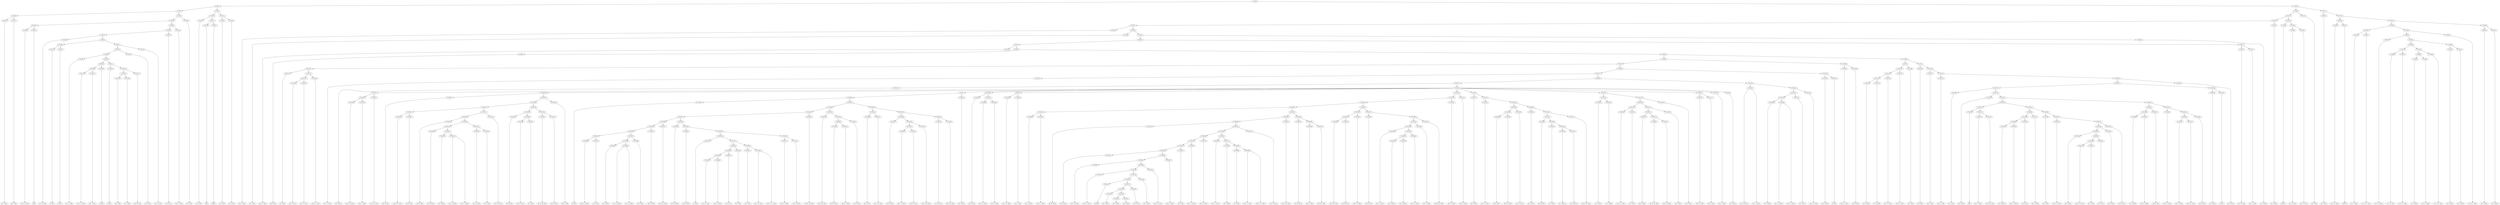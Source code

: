 digraph sample{
"C742(1)"->"C742(2)"
"C742(1)"->"C742(3)"
"C742(2)"->"C742(4)"
"C742(2)"->"C742(5)"
"C742(3)"->"C742(6)"
"C742(3)"->"C742(7)"
"C742(4)"->"C742(8)"
"C742(4)"->"C742(9)"
"C742(5)"->"C742(10)"
"C742(5)"->"C742(11)"
"C742(6)"->"C742(12)"
"C742(6)"->"C742(13)"
"C742(7)"->"C742(14)"
"C742(7)"->"C742(15)"
"C742(8)"->"C742(16)"
"C742(8)"->"C742(17)"
"C742(9)"->"C742(18)"
"C742(9)"->"C742(19)"
"C742(10)"->"C742(20)"
"C742(10)"->"C742(21)"
"C742(11)"->"C742(22)"
"C742(11)"->"C742(23)"
"C742(12)"->"C742(24)"
"C742(12)"->"C742(25)"
"C742(13)"->"[D  E  F](1)"
"C742(14)"->"[F  G  A](1)"
"C742(15)"->"C742(26)"
"C742(15)"->"C742(27)"
"C742(16)"->"[F  G  A](2)"
"C742(17)"->"[D  E  F](2)"
"C742(18)"->"C742(28)"
"C742(18)"->"C742(29)"
"C742(19)"->"[D  E  F](3)"
"C742(20)"->"[F  G  A](3)"
"C742(21)"->"C742(30)"
"C742(21)"->"C742(31)"
"C742(22)"->"[F  G  A](4)"
"C742(23)"->"[D  E  F](4)"
"C742(24)"->"C742(32)"
"C742(24)"->"C742(33)"
"C742(25)"->"C742(34)"
"C742(25)"->"C742(35)"
"C742(26)"->"C742(36)"
"C742(26)"->"C742(37)"
"C742(27)"->"C742(38)"
"C742(27)"->"C742(39)"
"C742(28)"->"C742(40)"
"C742(28)"->"C742(41)"
"C742(29)"->"C742(42)"
"C742(29)"->"C742(43)"
"C742(30)"->"[D](1)"
"C742(31)"->"[rest](1)"
"C742(32)"->"C742(44)"
"C742(32)"->"C742(45)"
"C742(33)"->"[D  F  Ais](1)"
"C742(34)"->"[rest](2)"
"C742(35)"->"C742(46)"
"C742(35)"->"C742(47)"
"C742(36)"->"[D  E  G  Ais](1)"
"C742(37)"->"[rest](3)"
"C742(38)"->"C742(48)"
"C742(38)"->"C742(49)"
"C742(39)"->"C742(50)"
"C742(39)"->"C742(51)"
"C742(40)"->"[Cis  E  G  A](1)"
"C742(41)"->"[A](1)"
"C742(42)"->"C742(52)"
"C742(42)"->"C742(53)"
"C742(43)"->"[D  F  G  A](1)"
"C742(44)"->"[D  E  F  A](1)"
"C742(45)"->"C742(54)"
"C742(45)"->"C742(55)"
"C742(46)"->"[D  E  F  A](2)"
"C742(47)"->"[D  F  G  A](2)"
"C742(48)"->"C742(56)"
"C742(48)"->"C742(57)"
"C742(49)"->"C742(58)"
"C742(49)"->"C742(59)"
"C742(50)"->"[D  G  Ais](1)"
"C742(51)"->"[D  G  Ais](2)"
"C742(52)"->"C742(60)"
"C742(52)"->"C742(61)"
"C742(53)"->"[D  F  A](1)"
"C742(54)"->"[D  F  A](2)"
"C742(55)"->"C742(62)"
"C742(55)"->"C742(63)"
"C742(56)"->"[C  F  G  A](1)"
"C742(57)"->"[C  D  E  F  A](1)"
"C742(58)"->"C742(64)"
"C742(58)"->"C742(65)"
"C742(59)"->"[C  D  E  F  A](2)"
"C742(60)"->"[C  F  G  A](2)"
"C742(61)"->"C742(66)"
"C742(61)"->"C742(67)"
"C742(62)"->"C676(1)"
"C742(62)"->"C135(1)"
"C742(63)"->"[C  E  Ais](1)"
"C742(64)"->"[C  E  G  Ais](1)"
"C742(65)"->"C742(68)"
"C742(65)"->"C742(69)"
"C742(66)"->"C742(70)"
"C742(66)"->"C742(71)"
"C742(67)"->"C742(72)"
"C742(67)"->"C742(73)"
"C676(1)"->"C742(74)"
"C676(1)"->"C742(75)"
"C135(1)"->"C742(76)"
"C135(1)"->"C742(77)"
"C742(68)"->"C742(78)"
"C742(68)"->"C742(79)"
"C742(69)"->"C742(80)"
"C742(69)"->"C742(81)"
"C742(70)"->"[F  A](1)"
"C742(71)"->"[F  A](2)"
"C742(72)"->"C742(82)"
"C742(72)"->"C742(83)"
"C742(73)"->"[D  F  G  A](3)"
"C742(74)"->"[D  E  F  A](3)"
"C742(75)"->"C742(84)"
"C742(75)"->"C742(85)"
"C742(76)"->"[D  E  F  A](4)"
"C742(77)"->"[D  F  G  A](4)"
"C742(78)"->"C742(86)"
"C742(78)"->"C742(87)"
"C742(79)"->"C742(88)"
"C742(79)"->"C742(89)"
"C742(80)"->"[D  G  Ais](3)"
"C742(81)"->"[D  G  Ais](4)"
"C742(82)"->"C742(90)"
"C742(82)"->"C742(91)"
"C742(83)"->"[D  F  A](3)"
"C742(84)"->"[D  F  A](4)"
"C742(85)"->"C742(92)"
"C742(85)"->"C742(93)"
"C742(86)"->"[C  F  G  A](3)"
"C742(87)"->"[C  D  E  F  A](3)"
"C742(88)"->"C742(94)"
"C742(88)"->"C742(95)"
"C742(89)"->"[C  D  E  F  A](4)"
"C742(90)"->"[C  F  G  A](4)"
"C742(91)"->"C742(96)"
"C742(91)"->"C724(1)"
"C742(92)"->"C742(97)"
"C742(92)"->"C742(98)"
"C742(93)"->"C676(2)"
"C742(93)"->"C135(2)"
"C742(94)"->"[C  E  Ais](2)"
"C742(95)"->"[C  E  G  Ais](2)"
"C742(96)"->"C742(99)"
"C742(96)"->"C742(100)"
"C724(1)"->"C742(101)"
"C724(1)"->"C742(102)"
"C742(97)"->"C742(103)"
"C742(97)"->"C742(104)"
"C742(98)"->"C742(105)"
"C742(98)"->"C742(106)"
"C676(2)"->"C742(107)"
"C676(2)"->"C742(108)"
"C135(2)"->"C742(109)"
"C135(2)"->"C742(110)"
"C742(99)"->"C742(111)"
"C742(99)"->"C742(112)"
"C742(100)"->"[F  A](3)"
"C742(101)"->"[F  A](4)"
"C742(102)"->"C742(113)"
"C742(102)"->"C742(114)"
"C742(103)"->"C742(115)"
"C742(103)"->"C742(116)"
"C742(104)"->"C742(117)"
"C742(104)"->"C742(118)"
"C742(105)"->"[Cis  E  G  A](2)"
"C742(106)"->"[Cis  E  A](1)"
"C742(107)"->"C742(119)"
"C742(107)"->"C742(120)"
"C742(108)"->"[D  F  A](5)"
"C742(109)"->"[D  F  A](6)"
"C742(110)"->"C742(121)"
"C742(110)"->"C742(122)"
"C742(111)"->"[Cis  E  G  A](3)"
"C742(112)"->"[Cis  G  A](1)"
"C742(113)"->"C742(123)"
"C742(113)"->"C742(124)"
"C742(114)"->"[D  E  F  A](5)"
"C742(115)"->"[D  F  A](7)"
"C742(116)"->"C742(125)"
"C742(116)"->"C742(126)"
"C742(117)"->"C742(127)"
"C742(117)"->"C742(128)"
"C742(118)"->"C742(129)"
"C742(118)"->"C742(130)"
"C742(119)"->"C742(131)"
"C742(119)"->"C742(132)"
"C742(120)"->"[Cis  E  G  A](4)"
"C742(121)"->"[Cis  E  A](2)"
"C742(122)"->"C742(133)"
"C742(122)"->"C742(134)"
"C742(123)"->"[D  F  A](8)"
"C742(124)"->"[D  F  A](9)"
"C742(125)"->"C742(135)"
"C742(125)"->"C742(136)"
"C742(126)"->"[Cis  E  G  A](5)"
"C742(127)"->"[D  F  G  A](5)"
"C742(128)"->"C742(137)"
"C742(128)"->"C742(138)"
"C742(129)"->"[Cis  E  A](3)"
"C742(130)"->"[E  A](1)"
"C742(131)"->"C742(139)"
"C742(131)"->"C742(140)"
"C742(132)"->"[D  F  G  A](6)"
"C742(133)"->"[D  E  F  A](6)"
"C742(134)"->"C742(141)"
"C742(134)"->"C742(142)"
"C742(135)"->"[D  E  F  A](7)"
"C742(136)"->"[D  F  G  A](7)"
"C742(137)"->"C742(143)"
"C742(137)"->"C742(144)"
"C742(138)"->"C742(145)"
"C742(138)"->"C742(146)"
"C742(139)"->"[D  G  Ais](5)"
"C742(140)"->"[D  G  Ais](6)"
"C742(141)"->"C742(147)"
"C742(141)"->"C742(148)"
"C742(142)"->"[D  F  A](10)"
"C742(143)"->"[D  F  A](11)"
"C742(144)"->"C313(1)"
"C742(144)"->"C742(149)"
"C742(144)"->"C313(2)"
"C742(144)"->"C742(150)"
"C742(144)"->"C313(3)"
"C742(144)"->"C742(151)"
"C742(144)"->"C313(4)"
"C742(144)"->"C742(152)"
"C742(144)"->"C463(1)"
"C742(144)"->"C742(153)"
"C742(144)"->"C463(2)"
"C742(145)"->"[E  G  A  Ais](1)"
"C742(145)"->"[E  F  G  Ais](1)"
"C742(146)"->"C742(154)"
"C742(146)"->"C742(155)"
"C742(147)"->"C742(156)"
"C742(147)"->"C742(157)"
"C742(148)"->"C742(158)"
"C742(148)"->"C742(159)"
"C313(1)"->"C742(160)"
"C313(1)"->"C742(161)"
"C742(149)"->"C742(162)"
"C742(149)"->"C742(163)"
"C313(2)"->"C742(164)"
"C313(2)"->"C742(165)"
"C742(150)"->"C742(166)"
"C742(150)"->"C742(167)"
"C313(3)"->"C742(168)"
"C313(3)"->"C742(169)"
"C742(151)"->"C742(170)"
"C742(151)"->"C742(171)"
"C313(4)"->"C742(172)"
"C313(4)"->"C742(173)"
"C742(152)"->"C742(174)"
"C742(152)"->"C742(175)"
"C463(1)"->"C742(176)"
"C463(1)"->"C742(177)"
"C742(153)"->"[D  F  G  A](8)"
"C463(2)"->"[D  F  A](12)"
"C742(154)"->"C742(178)"
"C742(154)"->"C742(179)"
"C742(155)"->"[Cis  E  G  A](6)"
"C742(156)"->"[E  G  A](1)"
"C742(157)"->"C742(180)"
"C742(157)"->"C742(181)"
"C742(158)"->"[D  F  A](13)"
"C742(159)"->"[D  A](1)"
"C742(160)"->"C742(182)"
"C742(160)"->"C742(183)"
"C742(161)"->"[Cis  E  G  A](7)"
"C742(162)"->"[Cis  E  A](4)"
"C742(163)"->"C742(184)"
"C742(163)"->"C742(185)"
"C742(164)"->"C742(186)"
"C742(164)"->"C742(187)"
"C742(165)"->"[D  F  A](14)"
"C742(166)"->"[D  F  A](15)"
"C742(167)"->"C742(188)"
"C742(167)"->"C742(189)"
"C742(168)"->"[Cis  E  G  A](8)"
"C742(169)"->"[Cis  G  A](2)"
"C742(170)"->"C742(190)"
"C742(170)"->"C742(191)"
"C742(171)"->"[D  E  F  A](8)"
"C742(172)"->"[D  F  A](16)"
"C742(173)"->"C742(192)"
"C742(173)"->"C742(193)"
"C742(174)"->"C742(194)"
"C742(174)"->"C742(195)"
"C742(175)"->"C742(196)"
"C742(175)"->"C742(197)"
"C742(176)"->"[Cis  E  G  A](9)"
"C742(177)"->"[Cis  E  A](5)"
"C742(178)"->"C742(198)"
"C742(178)"->"C742(199)"
"C742(179)"->"[D  F  A](17)"
"C742(180)"->"[D  F  A](18)"
"C742(181)"->"C742(200)"
"C742(181)"->"C742(201)"
"C742(182)"->"[Cis  E  G  A](10)"
"C742(183)"->"[D  F  G  A](9)"
"C742(184)"->"C742(202)"
"C742(184)"->"C742(203)"
"C742(185)"->"[Cis  E  A](6)"
"C742(186)"->"[E  A](2)"
"C742(187)"->"C742(204)"
"C742(187)"->"C742(205)"
"C742(188)"->"[D  F  G  A](10)"
"C742(189)"->"[D  E  F  A](9)"
"C742(190)"->"C742(206)"
"C742(190)"->"C742(207)"
"C742(191)"->"[D  E  F  A](10)"
"C742(192)"->"[D  F  G  A](11)"
"C742(193)"->"C742(208)"
"C742(193)"->"C742(209)"
"C742(194)"->"[D  G  Ais](7)"
"C742(195)"->"[D  G  Ais](8)"
"C742(196)"->"C742(210)"
"C742(196)"->"C742(211)"
"C742(197)"->"[D  F  A](19)"
"C742(198)"->"[D  F  A](20)"
"C742(199)"->"[E  G  A  Ais](2)"
"C742(199)"->"[E  F  G  Ais](2)"
"C742(200)"->"C742(212)"
"C742(200)"->"C742(213)"
"C742(201)"->"C742(214)"
"C742(201)"->"C742(215)"
"C742(202)"->"C742(216)"
"C742(202)"->"C742(217)"
"C742(203)"->"C742(218)"
"C742(203)"->"C742(219)"
"C742(204)"->"C742(220)"
"C742(204)"->"C742(221)"
"C742(205)"->"C742(222)"
"C742(205)"->"C742(223)"
"C742(206)"->"C742(224)"
"C742(206)"->"C742(225)"
"C742(207)"->"C742(226)"
"C742(207)"->"C742(227)"
"C742(208)"->"C742(228)"
"C742(208)"->"C742(229)"
"C742(209)"->"C742(230)"
"C742(209)"->"C742(231)"
"C742(210)"->"C742(232)"
"C742(210)"->"C742(233)"
"C742(211)"->"C742(234)"
"C742(211)"->"C742(235)"
"C742(212)"->"C742(236)"
"C742(212)"->"C742(237)"
"C742(213)"->"C742(238)"
"C742(213)"->"C742(239)"
"C742(214)"->"C742(240)"
"C742(214)"->"C742(241)"
"C742(215)"->"C742(242)"
"C742(215)"->"C742(243)"
"C742(216)"->"C742(244)"
"C742(216)"->"C742(245)"
"C742(217)"->"C742(246)"
"C742(217)"->"C742(247)"
"C742(218)"->"C742(248)"
"C742(218)"->"C742(249)"
"C742(219)"->"C742(250)"
"C742(219)"->"C742(251)"
"C742(220)"->"C742(252)"
"C742(220)"->"C742(253)"
"C742(221)"->"C742(254)"
"C742(221)"->"C742(255)"
"C742(222)"->"C742(256)"
"C742(222)"->"C742(257)"
"C742(223)"->"C742(258)"
"C742(223)"->"C742(259)"
"C742(224)"->"C742(260)"
"C742(224)"->"C742(261)"
"C742(225)"->"C742(262)"
"C742(225)"->"C742(263)"
"C742(226)"->"C742(264)"
"C742(226)"->"C742(265)"
"C742(227)"->"C742(266)"
"C742(227)"->"C742(267)"
"C742(228)"->"C742(268)"
"C742(228)"->"C742(269)"
"C742(229)"->"[D  F  G  A](12)"
"C742(230)"->"[D  F  A](21)"
"C742(231)"->"C742(270)"
"C742(231)"->"C742(271)"
"C742(232)"->"[Cis  E  G  A](11)"
"C742(233)"->"[E  G  A](2)"
"C742(234)"->"C742(272)"
"C742(234)"->"C742(273)"
"C742(235)"->"[D  F  A](22)"
"C742(236)"->"[D](2)"
"C742(237)"->"C742(274)"
"C742(237)"->"C742(275)"
"C742(238)"->"C742(276)"
"C742(238)"->"C742(277)"
"C742(239)"->"C742(278)"
"C742(239)"->"C742(279)"
"C742(240)"->"C742(280)"
"C742(240)"->"C742(281)"
"C742(241)"->"[D  Fis  A](1)"
"C742(242)"->"[D  Fis  A  B](1)"
"C742(243)"->"C742(282)"
"C742(243)"->"C742(283)"
"C742(244)"->"[Cis  D  Fis  A](1)"
"C742(245)"->"[D  Fis  A](2)"
"C742(246)"->"C742(284)"
"C742(246)"->"C742(285)"
"C742(247)"->"[D  E  Fis  A](1)"
"C742(248)"->"[D  Fis  A](3)"
"C742(249)"->"C742(286)"
"C742(249)"->"C742(287)"
"C742(250)"->"[D  Fis  Gis  B](1)"
"C742(251)"->"[D  Gis  B](1)"
"C742(252)"->"C742(288)"
"C742(252)"->"C742(289)"
"C742(253)"->"[D  Fis  Gis  B](2)"
"C742(254)"->"[D  E  Gis  B](1)"
"C742(255)"->"C742(290)"
"C742(255)"->"C742(291)"
"C742(256)"->"[D  G  A](1)"
"C742(257)"->"[Cis  D  G  A](1)"
"C742(258)"->"C742(292)"
"C742(258)"->"C742(293)"
"C742(259)"->"C742(294)"
"C742(259)"->"C742(295)"
"C742(260)"->"[D  G  A  B](1)"
"C742(261)"->"[Cis  D  G  A](2)"
"C742(262)"->"C742(296)"
"C742(262)"->"C742(297)"
"C742(263)"->"C742(298)"
"C742(263)"->"C742(299)"
"C742(264)"->"C742(300)"
"C742(264)"->"C742(301)"
"C742(265)"->"[D  Fis  A  B](2)"
"C742(266)"->"[D  Fis  A](4)"
"C742(267)"->"C742(302)"
"C742(267)"->"C742(303)"
"C742(268)"->"[D  Fis  A](5)"
"C742(269)"->"[D  Fis  A  B](3)"
"C742(270)"->"C742(304)"
"C742(270)"->"C742(305)"
"C742(271)"->"[Cis  D  Fis  A](2)"
"C742(272)"->"[D  Fis  A](6)"
"C742(273)"->"C742(306)"
"C742(273)"->"C742(307)"
"C742(274)"->"[D  E  G  B](1)"
"C742(275)"->"[D  Fis  G  B](1)"
"C742(276)"->"C742(308)"
"C742(276)"->"C742(309)"
"C742(277)"->"[D  G  A  B](2)"
"C742(278)"->"[D  G  B](1)"
"C742(279)"->"C742(310)"
"C742(279)"->"C742(311)"
"C742(280)"->"[D  G  Ais](9)"
"C742(281)"->"[D  E  G  Ais](2)"
"C742(282)"->"C742(312)"
"C742(282)"->"C742(313)"
"C742(283)"->"[D  Fis  A](7)"
"C742(284)"->"[D  Fis  A](8)"
"C742(285)"->"C742(314)"
"C742(285)"->"C742(315)"
"C742(286)"->"[D  E  G  A](1)"
"C742(287)"->"[D  G  A](2)"
"C742(288)"->"C742(316)"
"C742(288)"->"C742(317)"
"C742(289)"->"C742(318)"
"C742(289)"->"C742(319)"
"C742(290)"->"C742(320)"
"C742(290)"->"C742(321)"
"C742(291)"->"[D  Fis  A](9)"
"C742(292)"->"[D  Fis  A](10)"
"C742(293)"->"C742(322)"
"C742(293)"->"C742(323)"
"C742(294)"->"[D  Fis  A](11)"
"C742(295)"->"[D  Fis  A  B](4)"
"C742(296)"->"C742(324)"
"C742(296)"->"C742(325)"
"C742(297)"->"[Cis  D  Fis  A](3)"
"C742(298)"->"[D  Fis  A](12)"
"C742(299)"->"C742(326)"
"C742(299)"->"C742(327)"
"C742(300)"->"[D  E  Fis  A](2)"
"C742(301)"->"[D  Fis  A](13)"
"C742(302)"->"C742(328)"
"C742(302)"->"C742(329)"
"C742(303)"->"[D  Fis  Gis  B](3)"
"C742(304)"->"[D  Gis  B](2)"
"C742(305)"->"C742(330)"
"C742(305)"->"C742(331)"
"C742(306)"->"[D  Fis  Gis  B](4)"
"C742(307)"->"[D  E  Gis  B](2)"
"C742(308)"->"C742(332)"
"C742(308)"->"C742(333)"
"C742(309)"->"[D  G  A](3)"
"C742(310)"->"[Cis  D  G  A](3)"
"C742(311)"->"C742(334)"
"C742(311)"->"C742(335)"
"C742(312)"->"[D  G  A  B](3)"
"C742(313)"->"[Cis  D  G  A](4)"
"C742(314)"->"C742(336)"
"C742(314)"->"C742(337)"
"C742(315)"->"C742(338)"
"C742(315)"->"C742(339)"
"C742(316)"->"C742(340)"
"C742(316)"->"C742(341)"
"C742(317)"->"[D  Fis  A  B](5)"
"C742(318)"->"[D  Fis  A](14)"
"C742(319)"->"C742(342)"
"C742(319)"->"C742(343)"
"C742(320)"->"[D  Fis  A](15)"
"C742(321)"->"[D  Fis  A  B](6)"
"C742(322)"->"C742(344)"
"C742(322)"->"C742(345)"
"C742(323)"->"[Cis  D  Fis  A](4)"
"C742(324)"->"[D  Fis  A](16)"
"C742(325)"->"C742(346)"
"C742(325)"->"C742(347)"
"C742(326)"->"[D  E  G  B](2)"
"C742(327)"->"[D  Fis  G  B](2)"
"C742(328)"->"C742(348)"
"C742(328)"->"C742(349)"
"C742(329)"->"[D  G  A  B](4)"
"C742(330)"->"[D  G  B](2)"
"C742(331)"->"C742(350)"
"C742(331)"->"C742(351)"
"C742(332)"->"[D  G  Ais](10)"
"C742(333)"->"[D  E  G  Ais](3)"
"C742(334)"->"C742(352)"
"C742(334)"->"C742(353)"
"C742(335)"->"[D  Fis  A](17)"
"C742(336)"->"[D  Fis  A](18)"
"C742(337)"->"C742(354)"
"C742(337)"->"C742(355)"
"C742(338)"->"[D  E  G  A](2)"
"C742(339)"->"[D  G  A](4)"
"C742(340)"->"C742(356)"
"C742(340)"->"C742(357)"
"C742(341)"->"[D  Fis  A](19)"
"C742(342)"->"[D  Fis  A](20)"
"C742(343)"->"C742(358)"
"C742(343)"->"C742(359)"
"C742(344)"->"[D  F  G  A](13)"
"C742(345)"->"[D  E  F  A](11)"
"C742(346)"->"C742(360)"
"C742(346)"->"C742(361)"
"C742(347)"->"[D  E  F  A](12)"
"C742(348)"->"[D  F  G  A](14)"
"C742(349)"->"C742(362)"
"C742(349)"->"C742(363)"
"C742(350)"->"[D  G  Ais](11)"
"C742(351)"->"[D  G  Ais](12)"
"C742(352)"->"C742(364)"
"C742(352)"->"C742(365)"
"C742(353)"->"[D  F  A](23)"
"C742(354)"->"[D  F  A](24)"
"C742(355)"->"[E  G  A  Ais](3)"
"C742(355)"->"[E  F  G  Ais](3)"
"C742(356)"->"C742(366)"
"C742(356)"->"C742(367)"
"C742(357)"->"C742(368)"
"C742(357)"->"C742(369)"
"C742(358)"->"C742(370)"
"C742(358)"->"C742(371)"
"C742(359)"->"C742(372)"
"C742(359)"->"C742(373)"
"C742(360)"->"C742(374)"
"C742(360)"->"C742(375)"
"C742(361)"->"C742(376)"
"C742(361)"->"C742(377)"
"C742(362)"->"C742(378)"
"C742(362)"->"C742(379)"
"C742(363)"->"[D  F  G  A](15)"
"C742(364)"->"[D  F  A](25)"
"C742(365)"->"C742(380)"
"C742(365)"->"C742(381)"
"C742(366)"->"[Cis  E  G  A](12)"
"C742(367)"->"[E  G  A](3)"
"C742(368)"->"C742(382)"
"C742(368)"->"C742(383)"
"C742(369)"->"[D  F  A](26)"
"C742(370)"->"[D  A](2)"
"C742(371)"->"C742(384)"
"C742(371)"->"C742(385)"
"C742(372)"->"[D  F  G  A](16)"
"C742(373)"->"[D  E  F  A](13)"
"C742(374)"->"C742(386)"
"C742(374)"->"C742(387)"
"C742(375)"->"[D  E  F  A](14)"
"C742(376)"->"[D  F  G  A](17)"
"C742(377)"->"C742(388)"
"C742(377)"->"C742(389)"
"C742(378)"->"[D  G  Ais](13)"
"C742(379)"->"[D  G  Ais](14)"
"C742(380)"->"C742(390)"
"C742(380)"->"C742(391)"
"C742(381)"->"[D  F  A](27)"
"C742(382)"->"[D  F  A](28)"
"C742(383)"->"[E  G  A  Ais](4)"
"C742(383)"->"[E  F  G  Ais](4)"
"C742(384)"->"C742(392)"
"C742(384)"->"C742(393)"
"C742(385)"->"C742(394)"
"C742(385)"->"C742(395)"
"C742(386)"->"C742(396)"
"C742(386)"->"C742(397)"
"C742(387)"->"[D  F  G  A](18)"
"C742(388)"->"[D  F  A](29)"
"C742(389)"->"C742(398)"
"C742(389)"->"C742(399)"
"C742(390)"->"[Cis  E  G  A](13)"
"C742(391)"->"[E  G  A](4)"
"C742(392)"->"C742(400)"
"C742(392)"->"C742(401)"
"C742(393)"->"[D  E  F](5)"
"C742(394)"->"[F  G  A](5)"
"C742(395)"->"[Cis  F  G  A](1)"
"C742(395)"->"[Cis  E  F  G  A](1)"
"C742(396)"->"C742(402)"
"C742(396)"->"C742(403)"
"C742(397)"->"[D  E  F](6)"
"C742(398)"->"[F  G  A](6)"
"C742(399)"->"[Cis  F  G  A](2)"
"C742(399)"->"[Cis  E  F  G  A](2)"
"C742(400)"->"C742(404)"
"C742(400)"->"C742(405)"
"C742(401)"->"[D  E  F](7)"
"C742(402)"->"[F  Gis  A](1)"
"C742(403)"->"C742(406)"
"C742(403)"->"C742(407)"
"C742(404)"->"[Cis  D  F  A](1)"
"C742(405)"->"[D  E  F  A](15)"
"C742(406)"->"C742(408)"
"C742(406)"->"C742(409)"
"C742(407)"->"[D  E  F  A](16)"
"C742(408)"->"[D  F  Gis  A](1)"
"C742(409)"->"C742(410)"
"C742(409)"->"C742(411)"
"C742(410)"->"C742(412)"
"C742(410)"->"C742(413)"
"C742(411)"->"[Cis  D  F  A](2)"
"C742(412)"->"[D  E  F  A](17)"
"C742(413)"->"C742(414)"
"C742(413)"->"C742(415)"
"C742(414)"->"C742(416)"
"C742(414)"->"C742(417)"
"C742(415)"->"[D  F  A](30)"
"C742(416)"->"[rest](4)"
"C742(417)"->"C742(418)"
"C742(417)"->"C742(419)"
"C742(418)"->"C742(420)"
"C742(418)"->"C742(421)"
"C742(419)"->"[D  F  A](31)"
"C742(420)"->"[D  F  A](32)"
"C742(421)"->"C742(422)"
"C742(421)"->"C742(423)"
"C742(422)"->"[D  F  A](33)"
"C742(423)"->"[D  F  A](34)"
{rank = min; "C742(1)";}
{rank = same; "C742(2)"; "C742(3)";}
{rank = same; "C742(4)"; "C742(5)"; "C742(6)"; "C742(7)";}
{rank = same; "C742(8)"; "C742(9)"; "C742(10)"; "C742(11)"; "C742(12)"; "C742(13)"; "C742(14)"; "C742(15)";}
{rank = same; "C742(16)"; "C742(17)"; "C742(18)"; "C742(19)"; "C742(20)"; "C742(21)"; "C742(22)"; "C742(23)"; "C742(24)"; "C742(25)"; "C742(26)"; "C742(27)";}
{rank = same; "C742(28)"; "C742(29)"; "C742(30)"; "C742(31)"; "C742(32)"; "C742(33)"; "C742(34)"; "C742(35)"; "C742(36)"; "C742(37)"; "C742(38)"; "C742(39)";}
{rank = same; "C742(40)"; "C742(41)"; "C742(42)"; "C742(43)"; "C742(44)"; "C742(45)"; "C742(46)"; "C742(47)"; "C742(48)"; "C742(49)"; "C742(50)"; "C742(51)";}
{rank = same; "C742(52)"; "C742(53)"; "C742(54)"; "C742(55)"; "C742(56)"; "C742(57)"; "C742(58)"; "C742(59)";}
{rank = same; "C742(60)"; "C742(61)"; "C742(62)"; "C742(63)"; "C742(64)"; "C742(65)";}
{rank = same; "C742(66)"; "C742(67)"; "C676(1)"; "C135(1)"; "C742(68)"; "C742(69)";}
{rank = same; "C742(70)"; "C742(71)"; "C742(72)"; "C742(73)"; "C742(74)"; "C742(75)"; "C742(76)"; "C742(77)"; "C742(78)"; "C742(79)"; "C742(80)"; "C742(81)";}
{rank = same; "C742(82)"; "C742(83)"; "C742(84)"; "C742(85)"; "C742(86)"; "C742(87)"; "C742(88)"; "C742(89)";}
{rank = same; "C742(90)"; "C742(91)"; "C742(92)"; "C742(93)"; "C742(94)"; "C742(95)";}
{rank = same; "C742(96)"; "C724(1)"; "C742(97)"; "C742(98)"; "C676(2)"; "C135(2)";}
{rank = same; "C742(99)"; "C742(100)"; "C742(101)"; "C742(102)"; "C742(103)"; "C742(104)"; "C742(105)"; "C742(106)"; "C742(107)"; "C742(108)"; "C742(109)"; "C742(110)";}
{rank = same; "C742(111)"; "C742(112)"; "C742(113)"; "C742(114)"; "C742(115)"; "C742(116)"; "C742(117)"; "C742(118)"; "C742(119)"; "C742(120)"; "C742(121)"; "C742(122)";}
{rank = same; "C742(123)"; "C742(124)"; "C742(125)"; "C742(126)"; "C742(127)"; "C742(128)"; "C742(129)"; "C742(130)"; "C742(131)"; "C742(132)"; "C742(133)"; "C742(134)";}
{rank = same; "C742(135)"; "C742(136)"; "C742(137)"; "C742(138)"; "C742(139)"; "C742(140)"; "C742(141)"; "C742(142)";}
{rank = same; "C742(143)"; "C742(144)"; "C742(145)"; "C742(146)"; "C742(147)"; "C742(148)";}
{rank = same; "C313(1)"; "C742(149)"; "C313(2)"; "C742(150)"; "C313(3)"; "C742(151)"; "C313(4)"; "C742(152)"; "C463(1)"; "C742(153)"; "C463(2)"; "C742(154)"; "C742(155)"; "C742(156)"; "C742(157)"; "C742(158)"; "C742(159)";}
{rank = same; "C742(160)"; "C742(161)"; "C742(162)"; "C742(163)"; "C742(164)"; "C742(165)"; "C742(166)"; "C742(167)"; "C742(168)"; "C742(169)"; "C742(170)"; "C742(171)"; "C742(172)"; "C742(173)"; "C742(174)"; "C742(175)"; "C742(176)"; "C742(177)"; "C742(178)"; "C742(179)"; "C742(180)"; "C742(181)";}
{rank = same; "C742(182)"; "C742(183)"; "C742(184)"; "C742(185)"; "C742(186)"; "C742(187)"; "C742(188)"; "C742(189)"; "C742(190)"; "C742(191)"; "C742(192)"; "C742(193)"; "C742(194)"; "C742(195)"; "C742(196)"; "C742(197)"; "C742(198)"; "C742(199)"; "C742(200)"; "C742(201)";}
{rank = same; "C742(202)"; "C742(203)"; "C742(204)"; "C742(205)"; "C742(206)"; "C742(207)"; "C742(208)"; "C742(209)"; "C742(210)"; "C742(211)"; "C742(212)"; "C742(213)"; "C742(214)"; "C742(215)";}
{rank = same; "C742(216)"; "C742(217)"; "C742(218)"; "C742(219)"; "C742(220)"; "C742(221)"; "C742(222)"; "C742(223)"; "C742(224)"; "C742(225)"; "C742(226)"; "C742(227)"; "C742(228)"; "C742(229)"; "C742(230)"; "C742(231)"; "C742(232)"; "C742(233)"; "C742(234)"; "C742(235)"; "C742(236)"; "C742(237)"; "C742(238)"; "C742(239)"; "C742(240)"; "C742(241)"; "C742(242)"; "C742(243)";}
{rank = same; "C742(244)"; "C742(245)"; "C742(246)"; "C742(247)"; "C742(248)"; "C742(249)"; "C742(250)"; "C742(251)"; "C742(252)"; "C742(253)"; "C742(254)"; "C742(255)"; "C742(256)"; "C742(257)"; "C742(258)"; "C742(259)"; "C742(260)"; "C742(261)"; "C742(262)"; "C742(263)"; "C742(264)"; "C742(265)"; "C742(266)"; "C742(267)"; "C742(268)"; "C742(269)"; "C742(270)"; "C742(271)"; "C742(272)"; "C742(273)"; "C742(274)"; "C742(275)"; "C742(276)"; "C742(277)"; "C742(278)"; "C742(279)"; "C742(280)"; "C742(281)"; "C742(282)"; "C742(283)";}
{rank = same; "C742(284)"; "C742(285)"; "C742(286)"; "C742(287)"; "C742(288)"; "C742(289)"; "C742(290)"; "C742(291)"; "C742(292)"; "C742(293)"; "C742(294)"; "C742(295)"; "C742(296)"; "C742(297)"; "C742(298)"; "C742(299)"; "C742(300)"; "C742(301)"; "C742(302)"; "C742(303)"; "C742(304)"; "C742(305)"; "C742(306)"; "C742(307)"; "C742(308)"; "C742(309)"; "C742(310)"; "C742(311)"; "C742(312)"; "C742(313)";}
{rank = same; "C742(314)"; "C742(315)"; "C742(316)"; "C742(317)"; "C742(318)"; "C742(319)"; "C742(320)"; "C742(321)"; "C742(322)"; "C742(323)"; "C742(324)"; "C742(325)"; "C742(326)"; "C742(327)"; "C742(328)"; "C742(329)"; "C742(330)"; "C742(331)"; "C742(332)"; "C742(333)"; "C742(334)"; "C742(335)";}
{rank = same; "C742(336)"; "C742(337)"; "C742(338)"; "C742(339)"; "C742(340)"; "C742(341)"; "C742(342)"; "C742(343)"; "C742(344)"; "C742(345)"; "C742(346)"; "C742(347)"; "C742(348)"; "C742(349)"; "C742(350)"; "C742(351)"; "C742(352)"; "C742(353)";}
{rank = same; "C742(354)"; "C742(355)"; "C742(356)"; "C742(357)"; "C742(358)"; "C742(359)"; "C742(360)"; "C742(361)"; "C742(362)"; "C742(363)"; "C742(364)"; "C742(365)";}
{rank = same; "C742(366)"; "C742(367)"; "C742(368)"; "C742(369)"; "C742(370)"; "C742(371)"; "C742(372)"; "C742(373)"; "C742(374)"; "C742(375)"; "C742(376)"; "C742(377)"; "C742(378)"; "C742(379)"; "C742(380)"; "C742(381)";}
{rank = same; "C742(382)"; "C742(383)"; "C742(384)"; "C742(385)"; "C742(386)"; "C742(387)"; "C742(388)"; "C742(389)"; "C742(390)"; "C742(391)";}
{rank = same; "C742(392)"; "C742(393)"; "C742(394)"; "C742(395)"; "C742(396)"; "C742(397)"; "C742(398)"; "C742(399)";}
{rank = same; "C742(400)"; "C742(401)"; "C742(402)"; "C742(403)";}
{rank = same; "C742(404)"; "C742(405)"; "C742(406)"; "C742(407)";}
{rank = same; "C742(408)"; "C742(409)";}
{rank = same; "C742(410)"; "C742(411)";}
{rank = same; "C742(412)"; "C742(413)";}
{rank = same; "C742(414)"; "C742(415)";}
{rank = same; "C742(416)"; "C742(417)";}
{rank = same; "C742(418)"; "C742(419)";}
{rank = same; "C742(420)"; "C742(421)";}
{rank = same; "C742(422)"; "C742(423)";}
{rank = same; "[D  E  F](1)"; "[F  G  A](1)"; "[F  G  A](2)"; "[D  E  F](2)"; "[D  E  F](3)"; "[F  G  A](3)"; "[F  G  A](4)"; "[D  E  F](4)"; "[D](1)"; "[rest](1)"; "[D  F  Ais](1)"; "[rest](2)"; "[D  E  G  Ais](1)"; "[rest](3)"; "[Cis  E  G  A](1)"; "[A](1)"; "[D  F  G  A](1)"; "[D  E  F  A](1)"; "[D  E  F  A](2)"; "[D  F  G  A](2)"; "[D  G  Ais](1)"; "[D  G  Ais](2)"; "[D  F  A](1)"; "[D  F  A](2)"; "[C  F  G  A](1)"; "[C  D  E  F  A](1)"; "[C  D  E  F  A](2)"; "[C  F  G  A](2)"; "[C  E  Ais](1)"; "[C  E  G  Ais](1)"; "[F  A](1)"; "[F  A](2)"; "[D  F  G  A](3)"; "[D  E  F  A](3)"; "[D  E  F  A](4)"; "[D  F  G  A](4)"; "[D  G  Ais](3)"; "[D  G  Ais](4)"; "[D  F  A](3)"; "[D  F  A](4)"; "[C  F  G  A](3)"; "[C  D  E  F  A](3)"; "[C  D  E  F  A](4)"; "[C  F  G  A](4)"; "[C  E  Ais](2)"; "[C  E  G  Ais](2)"; "[F  A](3)"; "[F  A](4)"; "[Cis  E  G  A](2)"; "[Cis  E  A](1)"; "[D  F  A](5)"; "[D  F  A](6)"; "[Cis  E  G  A](3)"; "[Cis  G  A](1)"; "[D  E  F  A](5)"; "[D  F  A](7)"; "[Cis  E  G  A](4)"; "[Cis  E  A](2)"; "[D  F  A](8)"; "[D  F  A](9)"; "[Cis  E  G  A](5)"; "[D  F  G  A](5)"; "[Cis  E  A](3)"; "[E  A](1)"; "[D  F  G  A](6)"; "[D  E  F  A](6)"; "[D  E  F  A](7)"; "[D  F  G  A](7)"; "[D  G  Ais](5)"; "[D  G  Ais](6)"; "[D  F  A](10)"; "[D  F  A](11)"; "[E  G  A  Ais](1)"; "[E  F  G  Ais](1)"; "[D  F  G  A](8)"; "[D  F  A](12)"; "[Cis  E  G  A](6)"; "[E  G  A](1)"; "[D  F  A](13)"; "[D  A](1)"; "[Cis  E  G  A](7)"; "[Cis  E  A](4)"; "[D  F  A](14)"; "[D  F  A](15)"; "[Cis  E  G  A](8)"; "[Cis  G  A](2)"; "[D  E  F  A](8)"; "[D  F  A](16)"; "[Cis  E  G  A](9)"; "[Cis  E  A](5)"; "[D  F  A](17)"; "[D  F  A](18)"; "[Cis  E  G  A](10)"; "[D  F  G  A](9)"; "[Cis  E  A](6)"; "[E  A](2)"; "[D  F  G  A](10)"; "[D  E  F  A](9)"; "[D  E  F  A](10)"; "[D  F  G  A](11)"; "[D  G  Ais](7)"; "[D  G  Ais](8)"; "[D  F  A](19)"; "[D  F  A](20)"; "[E  G  A  Ais](2)"; "[E  F  G  Ais](2)"; "[D  F  G  A](12)"; "[D  F  A](21)"; "[Cis  E  G  A](11)"; "[E  G  A](2)"; "[D  F  A](22)"; "[D](2)"; "[D  Fis  A](1)"; "[D  Fis  A  B](1)"; "[Cis  D  Fis  A](1)"; "[D  Fis  A](2)"; "[D  E  Fis  A](1)"; "[D  Fis  A](3)"; "[D  Fis  Gis  B](1)"; "[D  Gis  B](1)"; "[D  Fis  Gis  B](2)"; "[D  E  Gis  B](1)"; "[D  G  A](1)"; "[Cis  D  G  A](1)"; "[D  G  A  B](1)"; "[Cis  D  G  A](2)"; "[D  Fis  A  B](2)"; "[D  Fis  A](4)"; "[D  Fis  A](5)"; "[D  Fis  A  B](3)"; "[Cis  D  Fis  A](2)"; "[D  Fis  A](6)"; "[D  E  G  B](1)"; "[D  Fis  G  B](1)"; "[D  G  A  B](2)"; "[D  G  B](1)"; "[D  G  Ais](9)"; "[D  E  G  Ais](2)"; "[D  Fis  A](7)"; "[D  Fis  A](8)"; "[D  E  G  A](1)"; "[D  G  A](2)"; "[D  Fis  A](9)"; "[D  Fis  A](10)"; "[D  Fis  A](11)"; "[D  Fis  A  B](4)"; "[Cis  D  Fis  A](3)"; "[D  Fis  A](12)"; "[D  E  Fis  A](2)"; "[D  Fis  A](13)"; "[D  Fis  Gis  B](3)"; "[D  Gis  B](2)"; "[D  Fis  Gis  B](4)"; "[D  E  Gis  B](2)"; "[D  G  A](3)"; "[Cis  D  G  A](3)"; "[D  G  A  B](3)"; "[Cis  D  G  A](4)"; "[D  Fis  A  B](5)"; "[D  Fis  A](14)"; "[D  Fis  A](15)"; "[D  Fis  A  B](6)"; "[Cis  D  Fis  A](4)"; "[D  Fis  A](16)"; "[D  E  G  B](2)"; "[D  Fis  G  B](2)"; "[D  G  A  B](4)"; "[D  G  B](2)"; "[D  G  Ais](10)"; "[D  E  G  Ais](3)"; "[D  Fis  A](17)"; "[D  Fis  A](18)"; "[D  E  G  A](2)"; "[D  G  A](4)"; "[D  Fis  A](19)"; "[D  Fis  A](20)"; "[D  F  G  A](13)"; "[D  E  F  A](11)"; "[D  E  F  A](12)"; "[D  F  G  A](14)"; "[D  G  Ais](11)"; "[D  G  Ais](12)"; "[D  F  A](23)"; "[D  F  A](24)"; "[E  G  A  Ais](3)"; "[E  F  G  Ais](3)"; "[D  F  G  A](15)"; "[D  F  A](25)"; "[Cis  E  G  A](12)"; "[E  G  A](3)"; "[D  F  A](26)"; "[D  A](2)"; "[D  F  G  A](16)"; "[D  E  F  A](13)"; "[D  E  F  A](14)"; "[D  F  G  A](17)"; "[D  G  Ais](13)"; "[D  G  Ais](14)"; "[D  F  A](27)"; "[D  F  A](28)"; "[E  G  A  Ais](4)"; "[E  F  G  Ais](4)"; "[D  F  G  A](18)"; "[D  F  A](29)"; "[Cis  E  G  A](13)"; "[E  G  A](4)"; "[D  E  F](5)"; "[F  G  A](5)"; "[Cis  F  G  A](1)"; "[Cis  E  F  G  A](1)"; "[D  E  F](6)"; "[F  G  A](6)"; "[Cis  F  G  A](2)"; "[Cis  E  F  G  A](2)"; "[D  E  F](7)"; "[F  Gis  A](1)"; "[Cis  D  F  A](1)"; "[D  E  F  A](15)"; "[D  E  F  A](16)"; "[D  F  Gis  A](1)"; "[Cis  D  F  A](2)"; "[D  E  F  A](17)"; "[D  F  A](30)"; "[rest](4)"; "[D  F  A](31)"; "[D  F  A](32)"; "[D  F  A](33)"; "[D  F  A](34)";}
}
